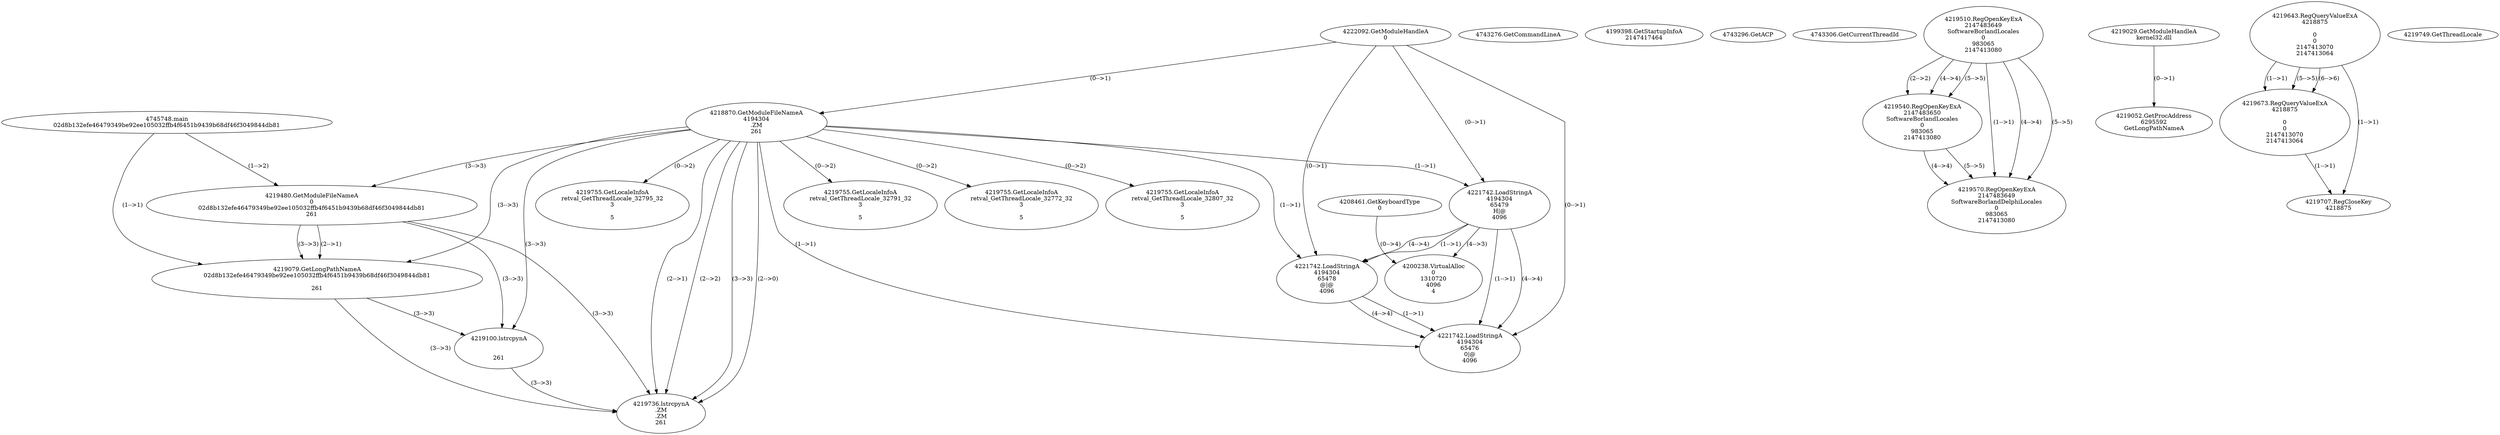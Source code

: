 // Global SCDG with merge call
digraph {
	0 [label="4745748.main
02d8b132efe46479349be92ee105032ffb4f6451b9439b68df46f3049844db81"]
	1 [label="4222092.GetModuleHandleA
0"]
	2 [label="4208461.GetKeyboardType
0"]
	3 [label="4743276.GetCommandLineA
"]
	4 [label="4199398.GetStartupInfoA
2147417464"]
	5 [label="4743296.GetACP
"]
	6 [label="4743306.GetCurrentThreadId
"]
	7 [label="4218870.GetModuleFileNameA
4194304
.ZM
261"]
	1 -> 7 [label="(0-->1)"]
	8 [label="4219480.GetModuleFileNameA
0
02d8b132efe46479349be92ee105032ffb4f6451b9439b68df46f3049844db81
261"]
	0 -> 8 [label="(1-->2)"]
	7 -> 8 [label="(3-->3)"]
	9 [label="4219510.RegOpenKeyExA
2147483649
Software\Borland\Locales
0
983065
2147413080"]
	10 [label="4219540.RegOpenKeyExA
2147483650
Software\Borland\Locales
0
983065
2147413080"]
	9 -> 10 [label="(2-->2)"]
	9 -> 10 [label="(4-->4)"]
	9 -> 10 [label="(5-->5)"]
	11 [label="4219029.GetModuleHandleA
kernel32.dll"]
	12 [label="4219052.GetProcAddress
6295592
GetLongPathNameA"]
	11 -> 12 [label="(0-->1)"]
	13 [label="4219079.GetLongPathNameA
02d8b132efe46479349be92ee105032ffb4f6451b9439b68df46f3049844db81

261"]
	0 -> 13 [label="(1-->1)"]
	8 -> 13 [label="(2-->1)"]
	7 -> 13 [label="(3-->3)"]
	8 -> 13 [label="(3-->3)"]
	14 [label="4219100.lstrcpynA


261"]
	7 -> 14 [label="(3-->3)"]
	8 -> 14 [label="(3-->3)"]
	13 -> 14 [label="(3-->3)"]
	15 [label="4219643.RegQueryValueExA
4218875

0
0
2147413070
2147413064"]
	16 [label="4219673.RegQueryValueExA
4218875

0
0
2147413070
2147413064"]
	15 -> 16 [label="(1-->1)"]
	15 -> 16 [label="(5-->5)"]
	15 -> 16 [label="(6-->6)"]
	17 [label="4219707.RegCloseKey
4218875"]
	15 -> 17 [label="(1-->1)"]
	16 -> 17 [label="(1-->1)"]
	18 [label="4219736.lstrcpynA
.ZM
.ZM
261"]
	7 -> 18 [label="(2-->1)"]
	7 -> 18 [label="(2-->2)"]
	7 -> 18 [label="(3-->3)"]
	8 -> 18 [label="(3-->3)"]
	13 -> 18 [label="(3-->3)"]
	14 -> 18 [label="(3-->3)"]
	7 -> 18 [label="(2-->0)"]
	19 [label="4219749.GetThreadLocale
"]
	20 [label="4219755.GetLocaleInfoA
retval_GetThreadLocale_32795_32
3

5"]
	7 -> 20 [label="(0-->2)"]
	21 [label="4221742.LoadStringA
4194304
65479
H|@
4096"]
	1 -> 21 [label="(0-->1)"]
	7 -> 21 [label="(1-->1)"]
	22 [label="4221742.LoadStringA
4194304
65478
@|@
4096"]
	1 -> 22 [label="(0-->1)"]
	7 -> 22 [label="(1-->1)"]
	21 -> 22 [label="(1-->1)"]
	21 -> 22 [label="(4-->4)"]
	23 [label="4219755.GetLocaleInfoA
retval_GetThreadLocale_32791_32
3

5"]
	7 -> 23 [label="(0-->2)"]
	24 [label="4221742.LoadStringA
4194304
65476
0|@
4096"]
	1 -> 24 [label="(0-->1)"]
	7 -> 24 [label="(1-->1)"]
	21 -> 24 [label="(1-->1)"]
	22 -> 24 [label="(1-->1)"]
	21 -> 24 [label="(4-->4)"]
	22 -> 24 [label="(4-->4)"]
	25 [label="4200238.VirtualAlloc
0
1310720
4096
4"]
	21 -> 25 [label="(4-->3)"]
	2 -> 25 [label="(0-->4)"]
	26 [label="4219570.RegOpenKeyExA
2147483649
Software\Borland\Delphi\Locales
0
983065
2147413080"]
	9 -> 26 [label="(1-->1)"]
	9 -> 26 [label="(4-->4)"]
	10 -> 26 [label="(4-->4)"]
	9 -> 26 [label="(5-->5)"]
	10 -> 26 [label="(5-->5)"]
	27 [label="4219755.GetLocaleInfoA
retval_GetThreadLocale_32772_32
3

5"]
	7 -> 27 [label="(0-->2)"]
	28 [label="4219755.GetLocaleInfoA
retval_GetThreadLocale_32807_32
3

5"]
	7 -> 28 [label="(0-->2)"]
}

